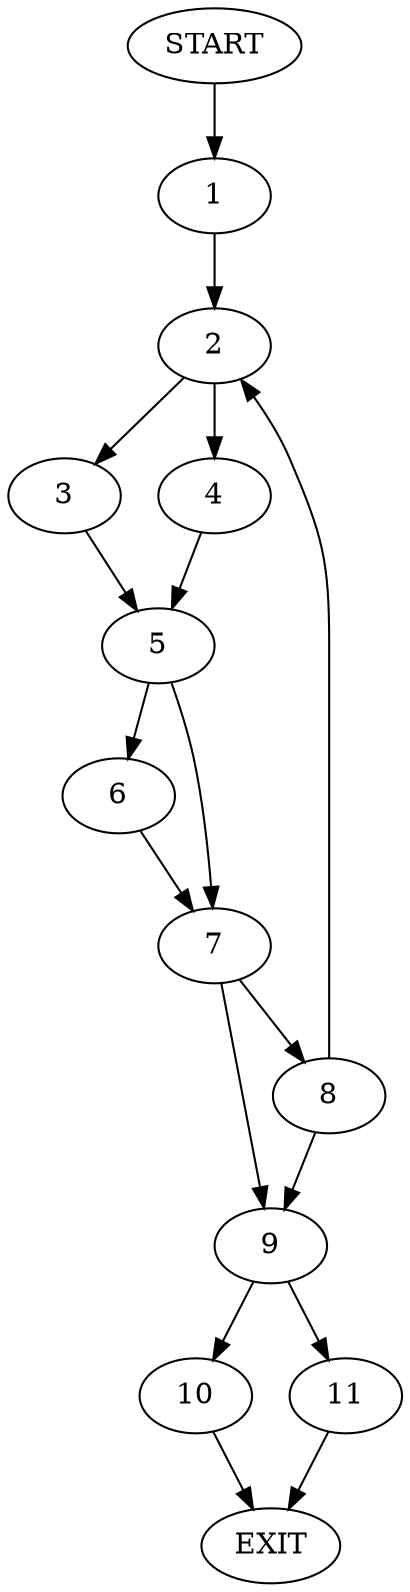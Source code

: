 digraph {
0 [label="START"]
12 [label="EXIT"]
0 -> 1
1 -> 2
2 -> 3
2 -> 4
4 -> 5
3 -> 5
5 -> 6
5 -> 7
7 -> 8
7 -> 9
6 -> 7
9 -> 10
9 -> 11
8 -> 9
8 -> 2
10 -> 12
11 -> 12
}
